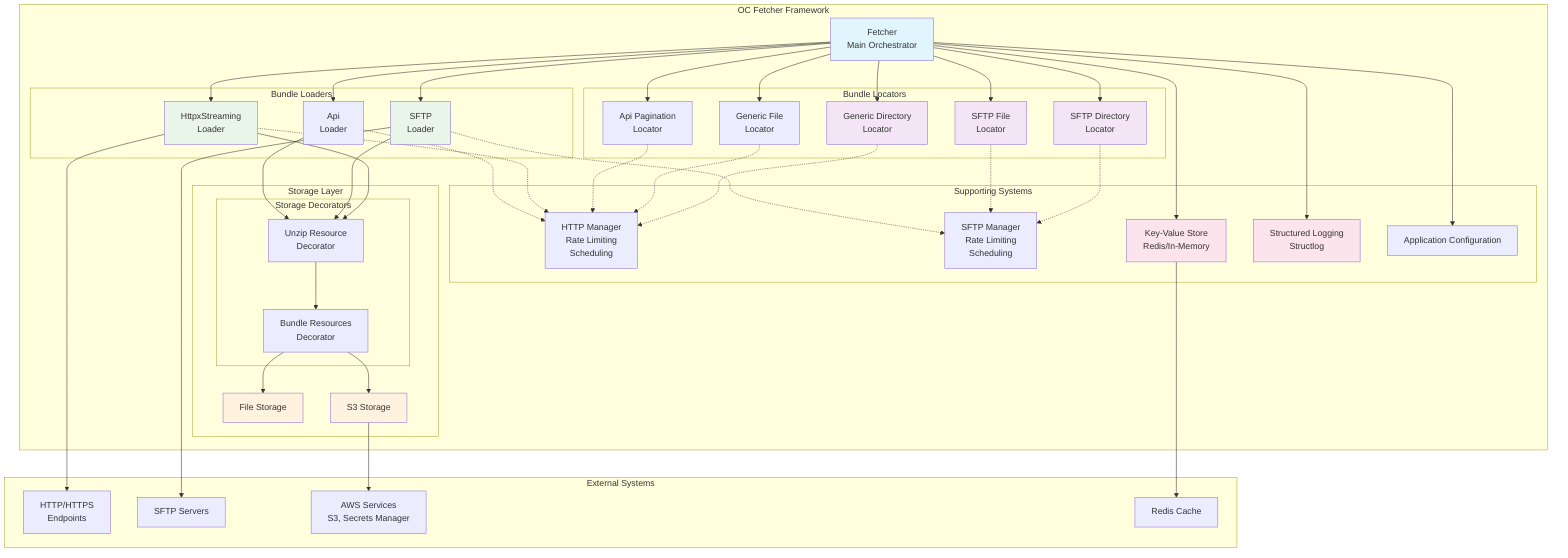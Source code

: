 graph TB
    subgraph "OC Fetcher Framework"
        Fetcher[Fetcher<br/>Main Orchestrator]

        subgraph "Bundle Locators"
            FP1[SFTP Directory<br/>Locator]
            FP2[SFTP File<br/>Locator]
            FP3[Generic Directory<br/>Locator]
            FP4[Generic File<br/>Locator]
            FP5[Api Pagination<br/>Locator]
        end

        subgraph "Bundle Loaders"
            DL1[HttpxStreaming<br/>Loader]
            DL2[SFTP<br/>Loader]
            DL3[Api<br/>Loader]
        end

        subgraph "Storage Layer"
            BS1[File Storage]
            BS2[S3 Storage]

            subgraph "Storage Decorators"
                SD1[Unzip Resource<br/>Decorator]

                SD3[Bundle Resources<br/>Decorator]
            end
        end

        subgraph "Supporting Systems"
            PM1[HTTP Manager<br/>Rate Limiting<br/>Scheduling]
            PM2[SFTP Manager<br/>Rate Limiting<br/>Scheduling]
            KV[Key-Value Store<br/>Redis/In-Memory]
            LOG[Structured Logging<br/>Structlog]
            CONFIG[Application Configuration]
        end
    end

    subgraph "External Systems"
        HTTP[HTTP/HTTPS<br/>Endpoints]
        SFTP[SFTP Servers]
        AWS[AWS Services<br/>S3, Secrets Manager]
        REDIS[Redis Cache]
    end

    %% Main flow
    Fetcher --> FP1
    Fetcher --> FP2
    Fetcher --> FP3
    Fetcher --> FP4
    Fetcher --> FP5

    Fetcher --> DL1
    Fetcher --> DL2
    Fetcher --> DL3

    DL1 --> SD1
    DL2 --> SD1
    DL3 --> SD1

    SD1 --> SD3
    SD3 --> BS1
    SD3 --> BS2

    %% External connections
    DL1 --> HTTP
    DL2 --> SFTP
    BS2 --> AWS
    KV --> REDIS

    %% Supporting connections
    Fetcher --> KV
    Fetcher --> LOG
    Fetcher --> CONFIG

    %% Protocol Manager connections (used by both locators and loaders)
    FP1 -.-> PM2
    FP2 -.-> PM2
    FP3 -.-> PM1
    FP4 -.-> PM1
    FP5 -.-> PM1
    DL1 -.-> PM1
    DL2 -.-> PM2
    DL3 -.-> PM1

    style Fetcher fill:#e1f5fe
    style FP1 fill:#f3e5f5
    style FP2 fill:#f3e5f5
    style FP3 fill:#f3e5f5
    style DL1 fill:#e8f5e8
    style DL2 fill:#e8f5e8
    style BS1 fill:#fff3e0
    style BS2 fill:#fff3e0
    style KV fill:#fce4ec
    style LOG fill:#fce4ec